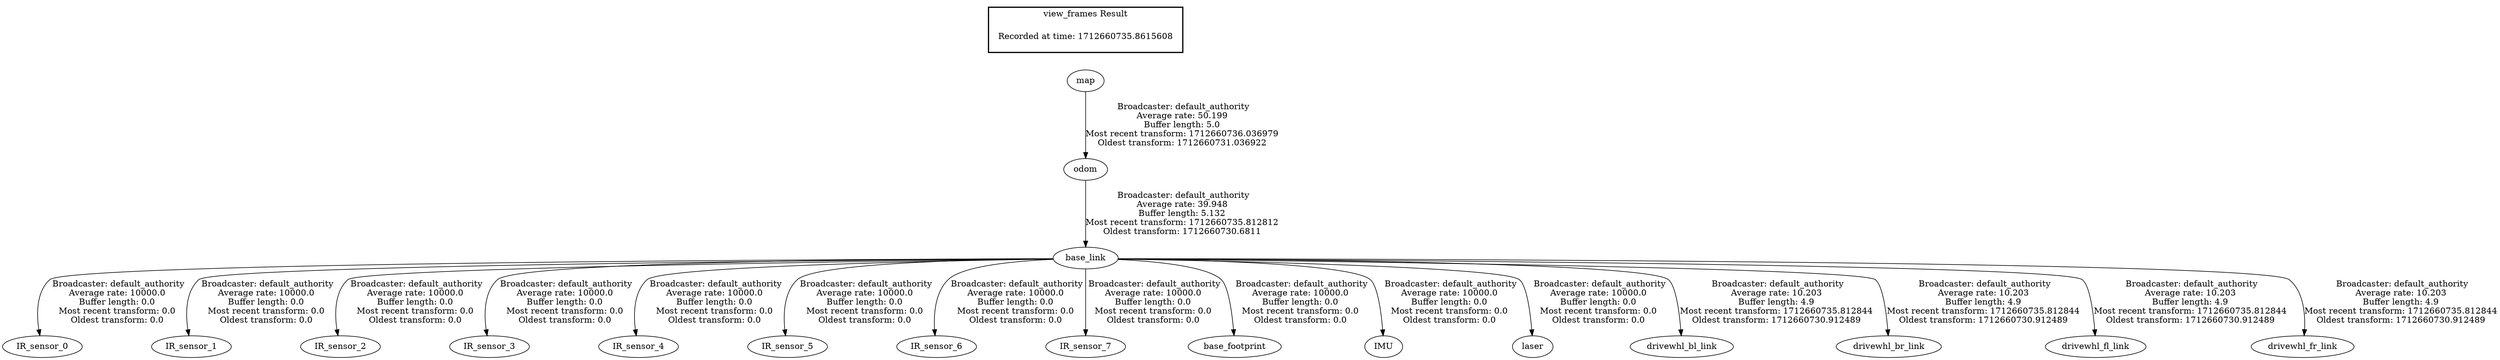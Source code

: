 digraph G {
"map" -> "odom"[label=" Broadcaster: default_authority\nAverage rate: 50.199\nBuffer length: 5.0\nMost recent transform: 1712660736.036979\nOldest transform: 1712660731.036922\n"];
"base_link" -> "IR_sensor_0"[label=" Broadcaster: default_authority\nAverage rate: 10000.0\nBuffer length: 0.0\nMost recent transform: 0.0\nOldest transform: 0.0\n"];
"odom" -> "base_link"[label=" Broadcaster: default_authority\nAverage rate: 39.948\nBuffer length: 5.132\nMost recent transform: 1712660735.812812\nOldest transform: 1712660730.6811\n"];
"base_link" -> "IR_sensor_1"[label=" Broadcaster: default_authority\nAverage rate: 10000.0\nBuffer length: 0.0\nMost recent transform: 0.0\nOldest transform: 0.0\n"];
"base_link" -> "IR_sensor_2"[label=" Broadcaster: default_authority\nAverage rate: 10000.0\nBuffer length: 0.0\nMost recent transform: 0.0\nOldest transform: 0.0\n"];
"base_link" -> "IR_sensor_3"[label=" Broadcaster: default_authority\nAverage rate: 10000.0\nBuffer length: 0.0\nMost recent transform: 0.0\nOldest transform: 0.0\n"];
"base_link" -> "IR_sensor_4"[label=" Broadcaster: default_authority\nAverage rate: 10000.0\nBuffer length: 0.0\nMost recent transform: 0.0\nOldest transform: 0.0\n"];
"base_link" -> "IR_sensor_5"[label=" Broadcaster: default_authority\nAverage rate: 10000.0\nBuffer length: 0.0\nMost recent transform: 0.0\nOldest transform: 0.0\n"];
"base_link" -> "IR_sensor_6"[label=" Broadcaster: default_authority\nAverage rate: 10000.0\nBuffer length: 0.0\nMost recent transform: 0.0\nOldest transform: 0.0\n"];
"base_link" -> "IR_sensor_7"[label=" Broadcaster: default_authority\nAverage rate: 10000.0\nBuffer length: 0.0\nMost recent transform: 0.0\nOldest transform: 0.0\n"];
"base_link" -> "base_footprint"[label=" Broadcaster: default_authority\nAverage rate: 10000.0\nBuffer length: 0.0\nMost recent transform: 0.0\nOldest transform: 0.0\n"];
"base_link" -> "IMU"[label=" Broadcaster: default_authority\nAverage rate: 10000.0\nBuffer length: 0.0\nMost recent transform: 0.0\nOldest transform: 0.0\n"];
"base_link" -> "laser"[label=" Broadcaster: default_authority\nAverage rate: 10000.0\nBuffer length: 0.0\nMost recent transform: 0.0\nOldest transform: 0.0\n"];
"base_link" -> "drivewhl_bl_link"[label=" Broadcaster: default_authority\nAverage rate: 10.203\nBuffer length: 4.9\nMost recent transform: 1712660735.812844\nOldest transform: 1712660730.912489\n"];
"base_link" -> "drivewhl_br_link"[label=" Broadcaster: default_authority\nAverage rate: 10.203\nBuffer length: 4.9\nMost recent transform: 1712660735.812844\nOldest transform: 1712660730.912489\n"];
"base_link" -> "drivewhl_fl_link"[label=" Broadcaster: default_authority\nAverage rate: 10.203\nBuffer length: 4.9\nMost recent transform: 1712660735.812844\nOldest transform: 1712660730.912489\n"];
"base_link" -> "drivewhl_fr_link"[label=" Broadcaster: default_authority\nAverage rate: 10.203\nBuffer length: 4.9\nMost recent transform: 1712660735.812844\nOldest transform: 1712660730.912489\n"];
edge [style=invis];
 subgraph cluster_legend { style=bold; color=black; label ="view_frames Result";
"Recorded at time: 1712660735.8615608"[ shape=plaintext ] ;
}->"map";
}